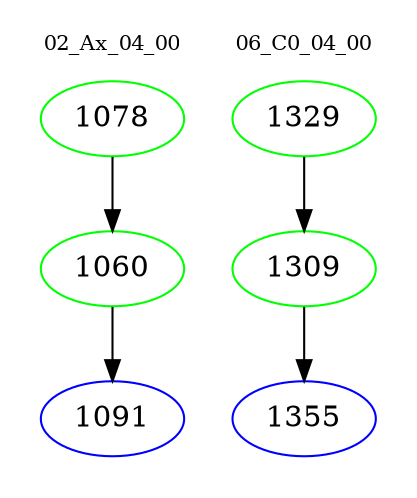 digraph{
subgraph cluster_0 {
color = white
label = "02_Ax_04_00";
fontsize=10;
T0_1078 [label="1078", color="green"]
T0_1078 -> T0_1060 [color="black"]
T0_1060 [label="1060", color="green"]
T0_1060 -> T0_1091 [color="black"]
T0_1091 [label="1091", color="blue"]
}
subgraph cluster_1 {
color = white
label = "06_C0_04_00";
fontsize=10;
T1_1329 [label="1329", color="green"]
T1_1329 -> T1_1309 [color="black"]
T1_1309 [label="1309", color="green"]
T1_1309 -> T1_1355 [color="black"]
T1_1355 [label="1355", color="blue"]
}
}
